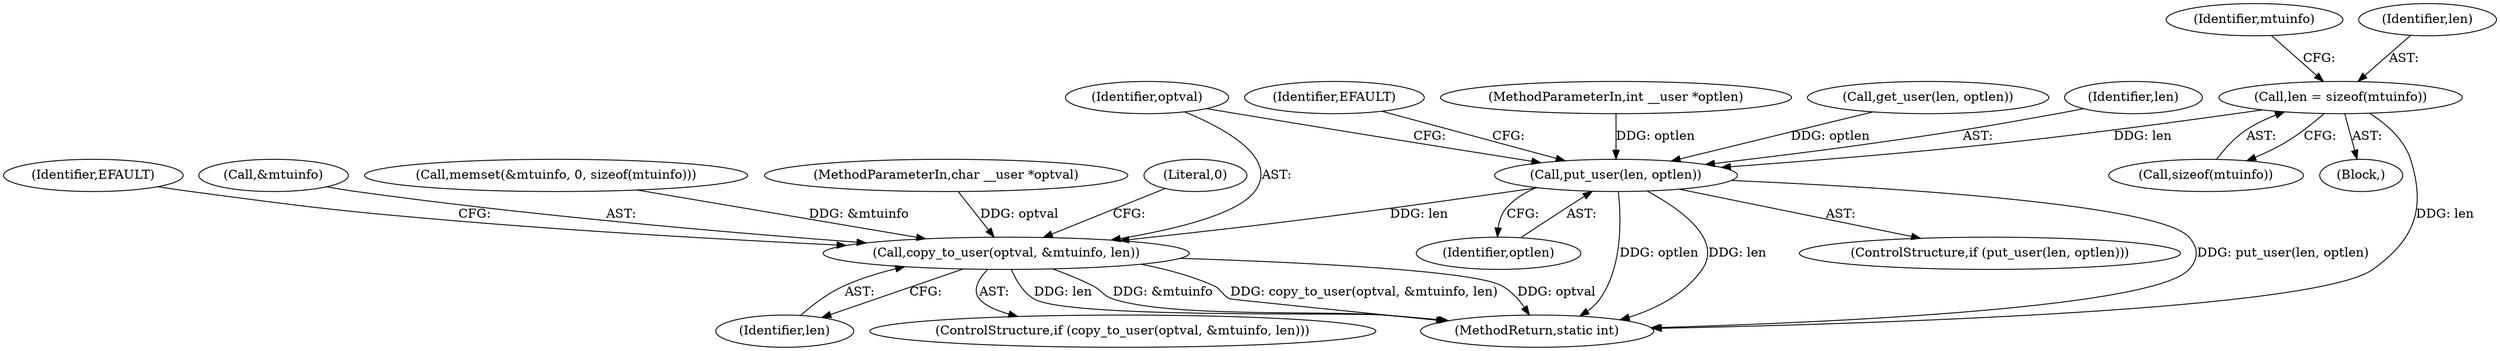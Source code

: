 digraph "0_linux_45f6fad84cc305103b28d73482b344d7f5b76f39_10@API" {
"1000703" [label="(Call,len = sizeof(mtuinfo))"];
"1000736" [label="(Call,put_user(len, optlen))"];
"1000743" [label="(Call,copy_to_user(optval, &mtuinfo, len))"];
"1000747" [label="(Identifier,len)"];
"1000752" [label="(Literal,0)"];
"1000705" [label="(Call,sizeof(mtuinfo))"];
"1000744" [label="(Identifier,optval)"];
"1000709" [label="(Identifier,mtuinfo)"];
"1000692" [label="(Block,)"];
"1000742" [label="(ControlStructure,if (copy_to_user(optval, &mtuinfo, len)))"];
"1000703" [label="(Call,len = sizeof(mtuinfo))"];
"1000741" [label="(Identifier,EFAULT)"];
"1000107" [label="(MethodParameterIn,int __user *optlen)"];
"1000738" [label="(Identifier,optlen)"];
"1000750" [label="(Identifier,EFAULT)"];
"1000745" [label="(Call,&mtuinfo)"];
"1000707" [label="(Call,memset(&mtuinfo, 0, sizeof(mtuinfo)))"];
"1000127" [label="(Call,get_user(len, optlen))"];
"1000743" [label="(Call,copy_to_user(optval, &mtuinfo, len))"];
"1000704" [label="(Identifier,len)"];
"1001032" [label="(MethodReturn,static int)"];
"1000735" [label="(ControlStructure,if (put_user(len, optlen)))"];
"1000737" [label="(Identifier,len)"];
"1000736" [label="(Call,put_user(len, optlen))"];
"1000106" [label="(MethodParameterIn,char __user *optval)"];
"1000703" -> "1000692"  [label="AST: "];
"1000703" -> "1000705"  [label="CFG: "];
"1000704" -> "1000703"  [label="AST: "];
"1000705" -> "1000703"  [label="AST: "];
"1000709" -> "1000703"  [label="CFG: "];
"1000703" -> "1001032"  [label="DDG: len"];
"1000703" -> "1000736"  [label="DDG: len"];
"1000736" -> "1000735"  [label="AST: "];
"1000736" -> "1000738"  [label="CFG: "];
"1000737" -> "1000736"  [label="AST: "];
"1000738" -> "1000736"  [label="AST: "];
"1000741" -> "1000736"  [label="CFG: "];
"1000744" -> "1000736"  [label="CFG: "];
"1000736" -> "1001032"  [label="DDG: optlen"];
"1000736" -> "1001032"  [label="DDG: len"];
"1000736" -> "1001032"  [label="DDG: put_user(len, optlen)"];
"1000127" -> "1000736"  [label="DDG: optlen"];
"1000107" -> "1000736"  [label="DDG: optlen"];
"1000736" -> "1000743"  [label="DDG: len"];
"1000743" -> "1000742"  [label="AST: "];
"1000743" -> "1000747"  [label="CFG: "];
"1000744" -> "1000743"  [label="AST: "];
"1000745" -> "1000743"  [label="AST: "];
"1000747" -> "1000743"  [label="AST: "];
"1000750" -> "1000743"  [label="CFG: "];
"1000752" -> "1000743"  [label="CFG: "];
"1000743" -> "1001032"  [label="DDG: optval"];
"1000743" -> "1001032"  [label="DDG: len"];
"1000743" -> "1001032"  [label="DDG: &mtuinfo"];
"1000743" -> "1001032"  [label="DDG: copy_to_user(optval, &mtuinfo, len)"];
"1000106" -> "1000743"  [label="DDG: optval"];
"1000707" -> "1000743"  [label="DDG: &mtuinfo"];
}
